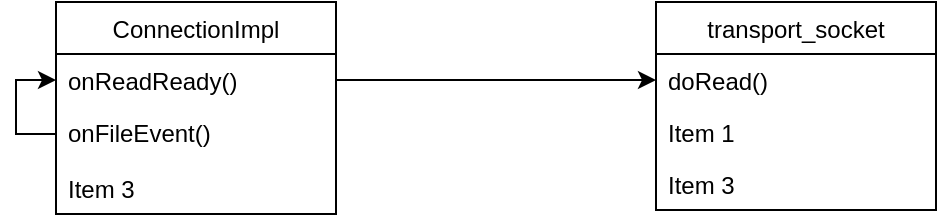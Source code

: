 <mxfile version="14.7.9" type="github">
  <diagram id="wYm-E8L326MndXAdSxDf" name="Page-1">
    <mxGraphModel dx="782" dy="475" grid="1" gridSize="10" guides="1" tooltips="1" connect="1" arrows="1" fold="1" page="1" pageScale="1" pageWidth="850" pageHeight="1100" math="0" shadow="0">
      <root>
        <mxCell id="0" />
        <mxCell id="1" parent="0" />
        <mxCell id="KEyCSmI1vlkSdkuR3hGd-1" value="ConnectionImpl" style="swimlane;fontStyle=0;childLayout=stackLayout;horizontal=1;startSize=26;horizontalStack=0;resizeParent=1;resizeParentMax=0;resizeLast=0;collapsible=1;marginBottom=0;" vertex="1" parent="1">
          <mxGeometry x="190" y="150" width="140" height="106" as="geometry" />
        </mxCell>
        <mxCell id="KEyCSmI1vlkSdkuR3hGd-3" value="onReadReady()" style="text;strokeColor=none;fillColor=none;align=left;verticalAlign=top;spacingLeft=4;spacingRight=4;overflow=hidden;rotatable=0;points=[[0,0.5],[1,0.5]];portConstraint=eastwest;" vertex="1" parent="KEyCSmI1vlkSdkuR3hGd-1">
          <mxGeometry y="26" width="140" height="26" as="geometry" />
        </mxCell>
        <mxCell id="KEyCSmI1vlkSdkuR3hGd-11" style="edgeStyle=orthogonalEdgeStyle;rounded=0;orthogonalLoop=1;jettySize=auto;html=1;entryX=0;entryY=0.5;entryDx=0;entryDy=0;" edge="1" parent="KEyCSmI1vlkSdkuR3hGd-1" source="KEyCSmI1vlkSdkuR3hGd-2" target="KEyCSmI1vlkSdkuR3hGd-3">
          <mxGeometry relative="1" as="geometry" />
        </mxCell>
        <mxCell id="KEyCSmI1vlkSdkuR3hGd-2" value="onFileEvent()" style="text;strokeColor=none;fillColor=none;align=left;verticalAlign=top;spacingLeft=4;spacingRight=4;overflow=hidden;rotatable=0;points=[[0,0.5],[1,0.5]];portConstraint=eastwest;" vertex="1" parent="KEyCSmI1vlkSdkuR3hGd-1">
          <mxGeometry y="52" width="140" height="28" as="geometry" />
        </mxCell>
        <mxCell id="KEyCSmI1vlkSdkuR3hGd-4" value="Item 3" style="text;strokeColor=none;fillColor=none;align=left;verticalAlign=top;spacingLeft=4;spacingRight=4;overflow=hidden;rotatable=0;points=[[0,0.5],[1,0.5]];portConstraint=eastwest;" vertex="1" parent="KEyCSmI1vlkSdkuR3hGd-1">
          <mxGeometry y="80" width="140" height="26" as="geometry" />
        </mxCell>
        <mxCell id="KEyCSmI1vlkSdkuR3hGd-6" value="transport_socket" style="swimlane;fontStyle=0;childLayout=stackLayout;horizontal=1;startSize=26;horizontalStack=0;resizeParent=1;resizeParentMax=0;resizeLast=0;collapsible=1;marginBottom=0;" vertex="1" parent="1">
          <mxGeometry x="490" y="150" width="140" height="104" as="geometry" />
        </mxCell>
        <mxCell id="KEyCSmI1vlkSdkuR3hGd-7" value="doRead()" style="text;strokeColor=none;fillColor=none;align=left;verticalAlign=top;spacingLeft=4;spacingRight=4;overflow=hidden;rotatable=0;points=[[0,0.5],[1,0.5]];portConstraint=eastwest;" vertex="1" parent="KEyCSmI1vlkSdkuR3hGd-6">
          <mxGeometry y="26" width="140" height="26" as="geometry" />
        </mxCell>
        <mxCell id="KEyCSmI1vlkSdkuR3hGd-8" value="Item 1" style="text;strokeColor=none;fillColor=none;align=left;verticalAlign=top;spacingLeft=4;spacingRight=4;overflow=hidden;rotatable=0;points=[[0,0.5],[1,0.5]];portConstraint=eastwest;" vertex="1" parent="KEyCSmI1vlkSdkuR3hGd-6">
          <mxGeometry y="52" width="140" height="26" as="geometry" />
        </mxCell>
        <mxCell id="KEyCSmI1vlkSdkuR3hGd-9" value="Item 3" style="text;strokeColor=none;fillColor=none;align=left;verticalAlign=top;spacingLeft=4;spacingRight=4;overflow=hidden;rotatable=0;points=[[0,0.5],[1,0.5]];portConstraint=eastwest;" vertex="1" parent="KEyCSmI1vlkSdkuR3hGd-6">
          <mxGeometry y="78" width="140" height="26" as="geometry" />
        </mxCell>
        <mxCell id="KEyCSmI1vlkSdkuR3hGd-10" style="edgeStyle=orthogonalEdgeStyle;rounded=0;orthogonalLoop=1;jettySize=auto;html=1;" edge="1" parent="1" source="KEyCSmI1vlkSdkuR3hGd-3" target="KEyCSmI1vlkSdkuR3hGd-7">
          <mxGeometry relative="1" as="geometry" />
        </mxCell>
      </root>
    </mxGraphModel>
  </diagram>
</mxfile>
